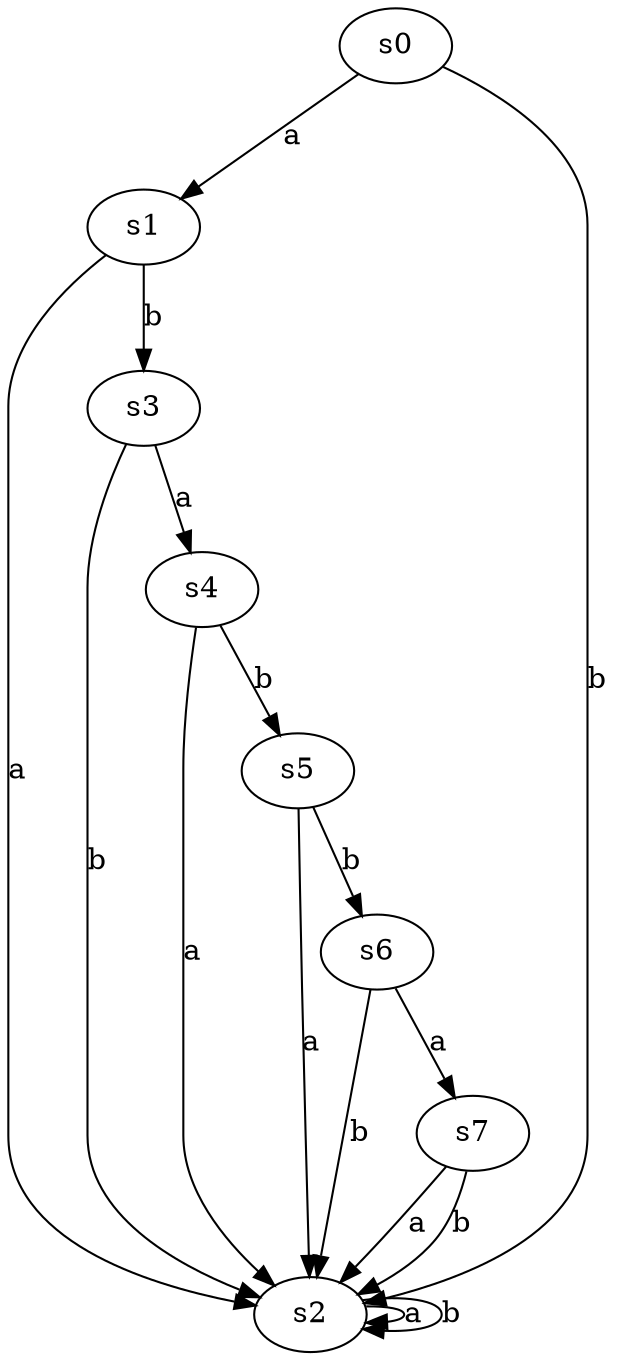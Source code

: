 digraph G {
s0
s0->s1[label=a]
s0->s2[label=b]
s1
s1->s2[label=a]
s1->s3[label=b]
s2
s2->s2[label=a]
s2->s2[label=b]
s3
s3->s4[label=a]
s3->s2[label=b]
s4
s4->s2[label=a]
s4->s5[label=b]
s5
s5->s2[label=a]
s5->s6[label=b]
s6
s6->s7[label=a]
s6->s2[label=b]
s7
s7->s2[label=a]
s7->s2[label=b]
}